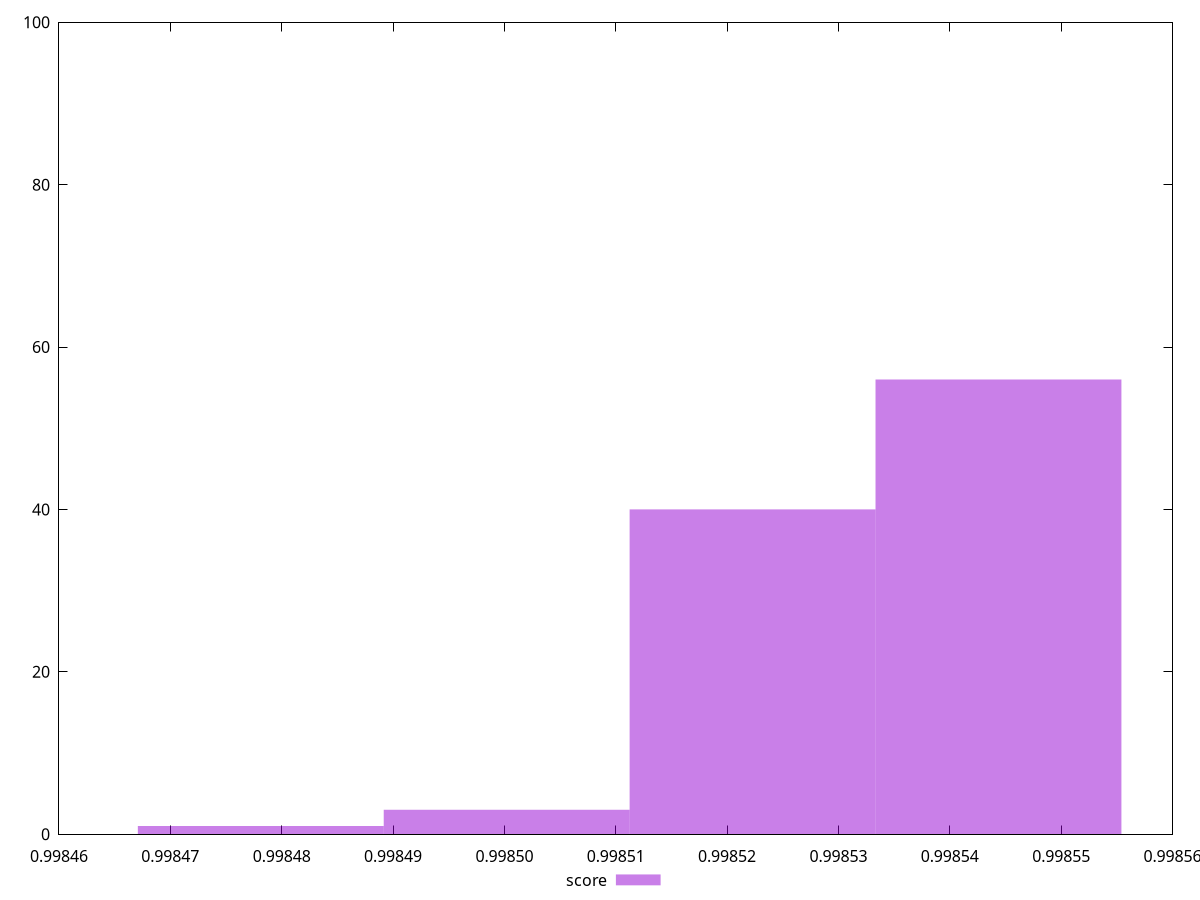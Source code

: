 reset
set terminal svg size 640, 490 enhanced background rgb 'white'
set output "report_00007_2020-12-11T15:55:29.892Z/speed-index/samples/pages+cached+noexternal+nofonts+nosvg+noimg+nocss/score/histogram.svg"

$score <<EOF
0.9985443702737935 56
0.9985222873782591 40
0.9985002044827247 3
0.9984781215871904 1
EOF

set key outside below
set boxwidth 0.000022082895534384394
set yrange [0:100]
set style fill transparent solid 0.5 noborder

plot \
  $score title "score" with boxes, \


reset